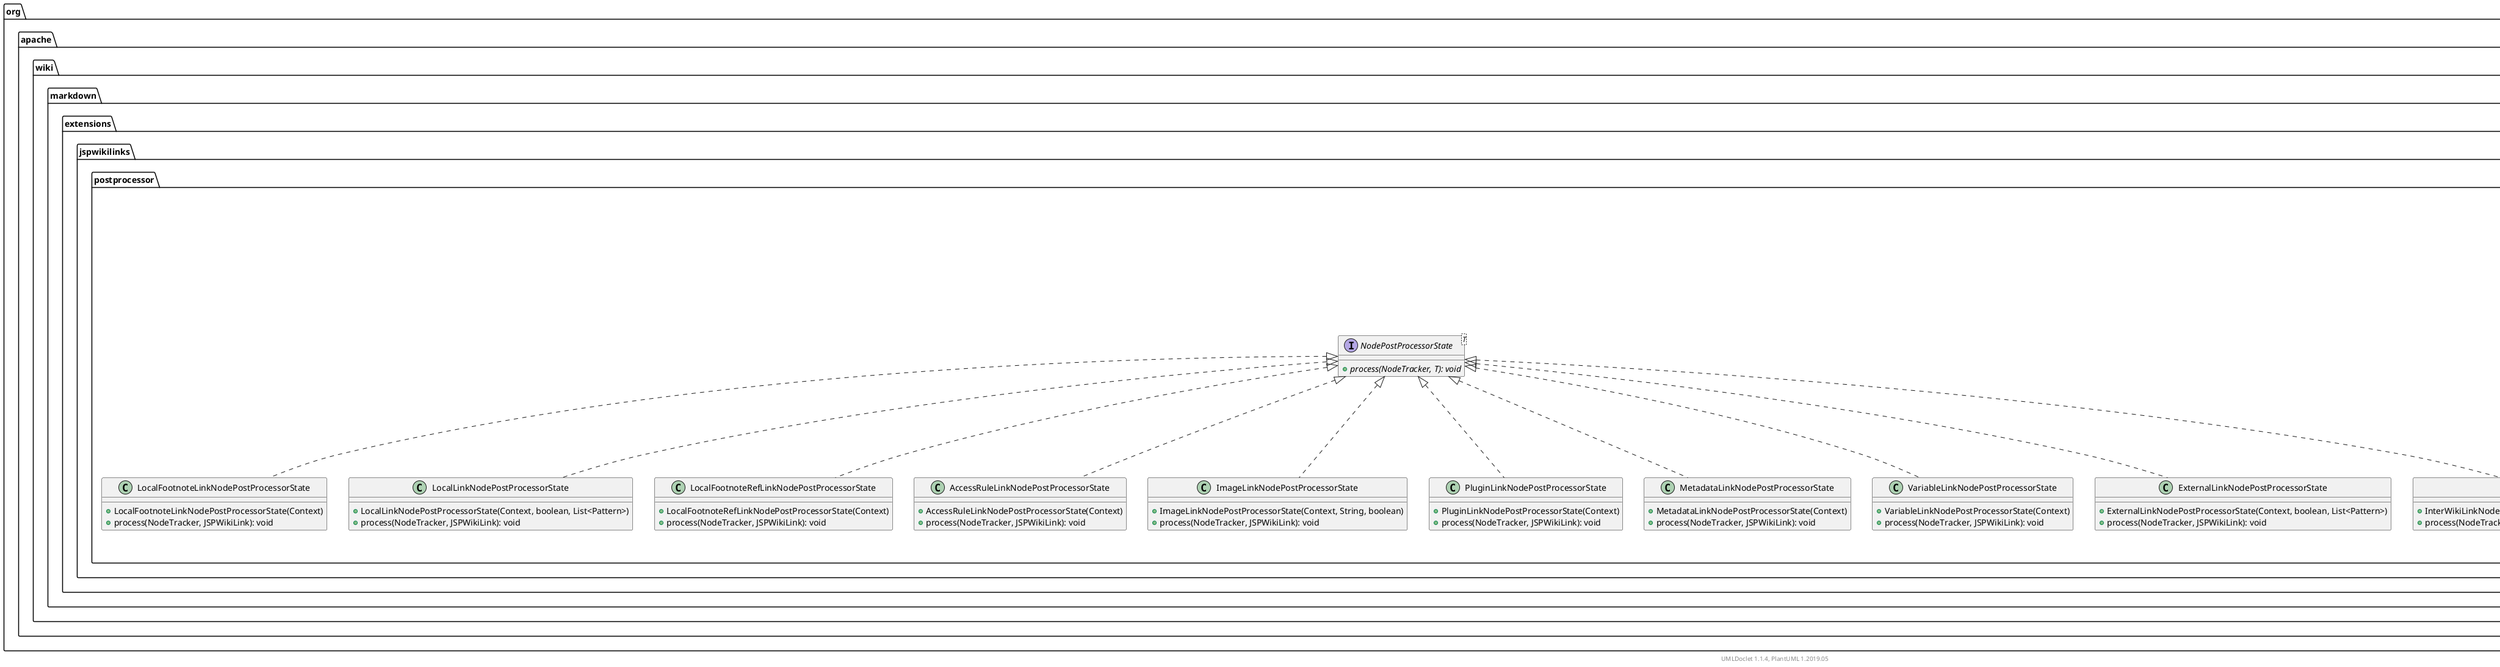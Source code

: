 @startuml

    namespace org.apache.wiki.markdown.extensions.jspwikilinks.postprocessor {

        class LocalFootnoteLinkNodePostProcessorState [[LocalFootnoteLinkNodePostProcessorState.html]] {
            +LocalFootnoteLinkNodePostProcessorState(Context)
            +process(NodeTracker, JSPWikiLink): void
        }

        interface NodePostProcessorState<T> [[NodePostProcessorState.html]] {
            {abstract} +process(NodeTracker, T): void
        }

        class LocalLinkNodePostProcessorState [[LocalLinkNodePostProcessorState.html]] {
            +LocalLinkNodePostProcessorState(Context, boolean, List<Pattern>)
            +process(NodeTracker, JSPWikiLink): void
        }

        class LocalFootnoteRefLinkNodePostProcessorState [[LocalFootnoteRefLinkNodePostProcessorState.html]] {
            +LocalFootnoteRefLinkNodePostProcessorState(Context)
            +process(NodeTracker, JSPWikiLink): void
        }

        class AccessRuleLinkNodePostProcessorState [[AccessRuleLinkNodePostProcessorState.html]] {
            +AccessRuleLinkNodePostProcessorState(Context)
            +process(NodeTracker, JSPWikiLink): void
        }

        class JSPWikiNodePostProcessorFactory [[JSPWikiNodePostProcessorFactory.html]] {
            +JSPWikiNodePostProcessorFactory(Context, DataHolder, boolean, List<Pattern>)
            +apply(Document): NodePostProcessor
        }

        class ImageLinkNodePostProcessorState [[ImageLinkNodePostProcessorState.html]] {
            +ImageLinkNodePostProcessorState(Context, String, boolean)
            +process(NodeTracker, JSPWikiLink): void
        }

        class PluginLinkNodePostProcessorState [[PluginLinkNodePostProcessorState.html]] {
            +PluginLinkNodePostProcessorState(Context)
            +process(NodeTracker, JSPWikiLink): void
        }

        class MetadataLinkNodePostProcessorState [[MetadataLinkNodePostProcessorState.html]] {
            +MetadataLinkNodePostProcessorState(Context)
            +process(NodeTracker, JSPWikiLink): void
        }

        class JSPWikiLinkNodePostProcessor [[JSPWikiLinkNodePostProcessor.html]] {
            #m_context: Context
            #linkOperations: LinkParsingOperations
            #m_useOutlinkImage: boolean
            #document: Document
            +JSPWikiLinkNodePostProcessor(Context, Document, boolean, List<Pattern>)
            +process(NodeTracker, Node): void
        }

        class VariableLinkNodePostProcessorState [[VariableLinkNodePostProcessorState.html]] {
            +VariableLinkNodePostProcessorState(Context)
            +process(NodeTracker, JSPWikiLink): void
        }

        class ExternalLinkNodePostProcessorState [[ExternalLinkNodePostProcessorState.html]] {
            +ExternalLinkNodePostProcessorState(Context, boolean, List<Pattern>)
            +process(NodeTracker, JSPWikiLink): void
        }

        class InterWikiLinkNodePostProcessorState [[InterWikiLinkNodePostProcessorState.html]] {
            +InterWikiLinkNodePostProcessorState(Context, Document, boolean, List<Pattern>)
            +process(NodeTracker, JSPWikiLink): void
        }

        NodePostProcessorState <|.. LocalFootnoteLinkNodePostProcessorState

        NodePostProcessorState <|.. LocalLinkNodePostProcessorState

        NodePostProcessorState <|.. LocalFootnoteRefLinkNodePostProcessorState

        NodePostProcessorState <|.. AccessRuleLinkNodePostProcessorState

        abstract class com.vladsch.flexmark.parser.block.NodePostProcessorFactory {
            {abstract} +apply(Document): NodePostProcessor
        }
        com.vladsch.flexmark.parser.block.NodePostProcessorFactory <|-- JSPWikiNodePostProcessorFactory

        NodePostProcessorState <|.. ImageLinkNodePostProcessorState

        NodePostProcessorState <|.. PluginLinkNodePostProcessorState

        NodePostProcessorState <|.. MetadataLinkNodePostProcessorState

        abstract class com.vladsch.flexmark.parser.block.NodePostProcessor
        com.vladsch.flexmark.parser.block.NodePostProcessor <|-- JSPWikiLinkNodePostProcessor

        NodePostProcessorState <|.. VariableLinkNodePostProcessorState

        NodePostProcessorState <|.. ExternalLinkNodePostProcessorState

        NodePostProcessorState <|.. InterWikiLinkNodePostProcessorState

    }


    center footer UMLDoclet 1.1.4, PlantUML 1.2019.05
@enduml
